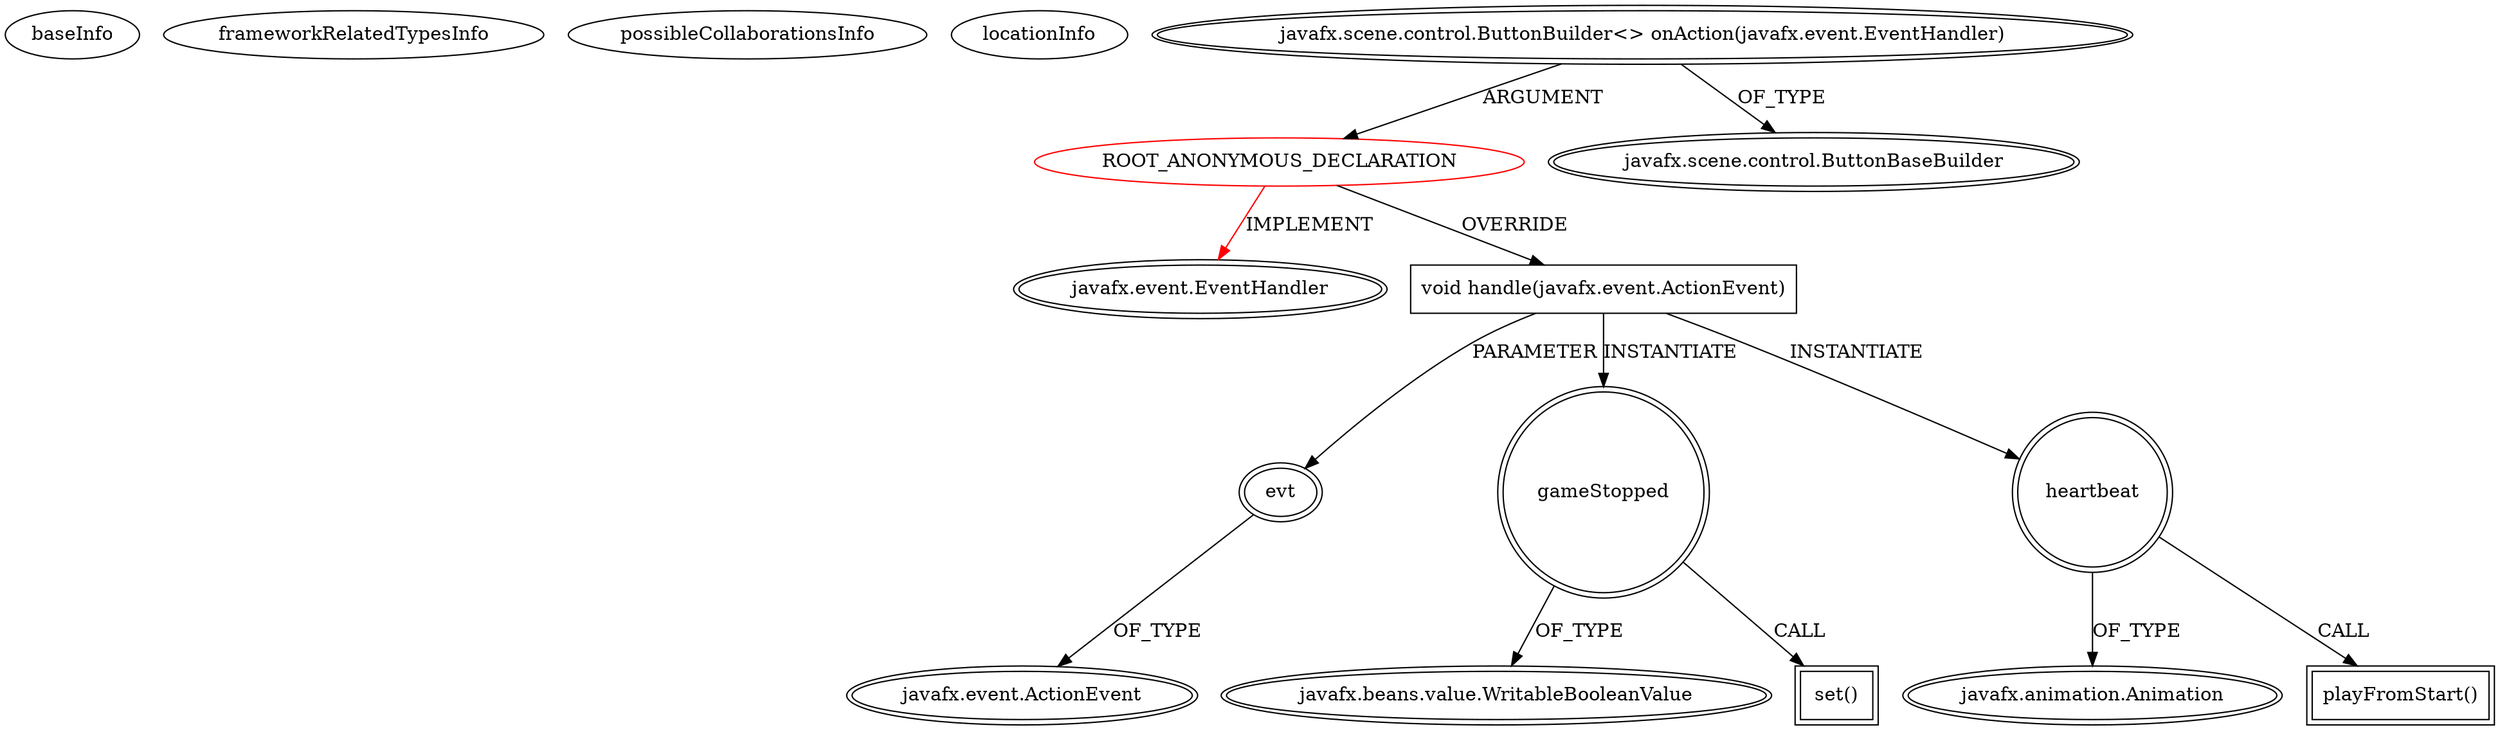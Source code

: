 digraph {
baseInfo[graphId=652,category="extension_graph",isAnonymous=true,possibleRelation=false]
frameworkRelatedTypesInfo[0="javafx.event.EventHandler"]
possibleCollaborationsInfo[]
locationInfo[projectName="Johnmalc-JavaFX",filePath="/Johnmalc-JavaFX/JavaFX-master/src/game/SingleClassNoXmlBallGame.java",contextSignature="SingleClassNoXmlBallGame",graphId="652"]
0[label="ROOT_ANONYMOUS_DECLARATION",vertexType="ROOT_ANONYMOUS_DECLARATION",isFrameworkType=false,color=red]
1[label="javafx.event.EventHandler",vertexType="FRAMEWORK_INTERFACE_TYPE",isFrameworkType=true,peripheries=2]
2[label="javafx.scene.control.ButtonBuilder<> onAction(javafx.event.EventHandler)",vertexType="OUTSIDE_CALL",isFrameworkType=true,peripheries=2]
3[label="javafx.scene.control.ButtonBaseBuilder",vertexType="FRAMEWORK_CLASS_TYPE",isFrameworkType=true,peripheries=2]
4[label="void handle(javafx.event.ActionEvent)",vertexType="OVERRIDING_METHOD_DECLARATION",isFrameworkType=false,shape=box]
5[label="evt",vertexType="PARAMETER_DECLARATION",isFrameworkType=true,peripheries=2]
6[label="javafx.event.ActionEvent",vertexType="FRAMEWORK_CLASS_TYPE",isFrameworkType=true,peripheries=2]
7[label="gameStopped",vertexType="VARIABLE_EXPRESION",isFrameworkType=true,peripheries=2,shape=circle]
9[label="javafx.beans.value.WritableBooleanValue",vertexType="FRAMEWORK_INTERFACE_TYPE",isFrameworkType=true,peripheries=2]
8[label="set()",vertexType="INSIDE_CALL",isFrameworkType=true,peripheries=2,shape=box]
10[label="heartbeat",vertexType="VARIABLE_EXPRESION",isFrameworkType=true,peripheries=2,shape=circle]
12[label="javafx.animation.Animation",vertexType="FRAMEWORK_CLASS_TYPE",isFrameworkType=true,peripheries=2]
11[label="playFromStart()",vertexType="INSIDE_CALL",isFrameworkType=true,peripheries=2,shape=box]
0->1[label="IMPLEMENT",color=red]
2->0[label="ARGUMENT"]
2->3[label="OF_TYPE"]
0->4[label="OVERRIDE"]
5->6[label="OF_TYPE"]
4->5[label="PARAMETER"]
4->7[label="INSTANTIATE"]
7->9[label="OF_TYPE"]
7->8[label="CALL"]
4->10[label="INSTANTIATE"]
10->12[label="OF_TYPE"]
10->11[label="CALL"]
}
